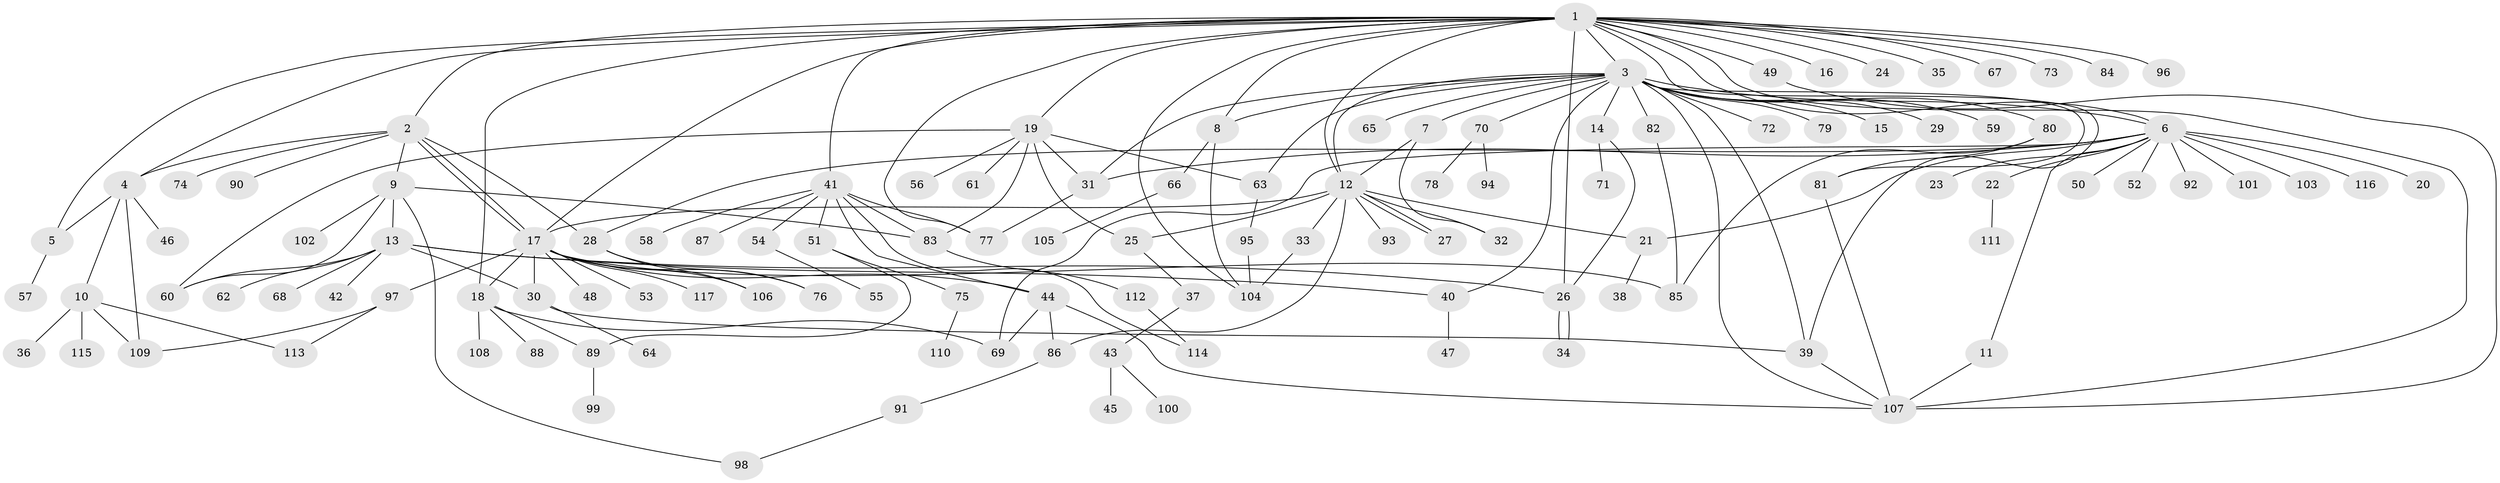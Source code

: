 // coarse degree distribution, {29: 0.010752688172043012, 9: 0.010752688172043012, 18: 0.010752688172043012, 5: 0.06451612903225806, 3: 0.15053763440860216, 16: 0.010752688172043012, 6: 0.021505376344086023, 7: 0.03225806451612903, 1: 0.4838709677419355, 12: 0.010752688172043012, 2: 0.16129032258064516, 8: 0.010752688172043012, 4: 0.021505376344086023}
// Generated by graph-tools (version 1.1) at 2025/41/03/06/25 10:41:46]
// undirected, 117 vertices, 171 edges
graph export_dot {
graph [start="1"]
  node [color=gray90,style=filled];
  1;
  2;
  3;
  4;
  5;
  6;
  7;
  8;
  9;
  10;
  11;
  12;
  13;
  14;
  15;
  16;
  17;
  18;
  19;
  20;
  21;
  22;
  23;
  24;
  25;
  26;
  27;
  28;
  29;
  30;
  31;
  32;
  33;
  34;
  35;
  36;
  37;
  38;
  39;
  40;
  41;
  42;
  43;
  44;
  45;
  46;
  47;
  48;
  49;
  50;
  51;
  52;
  53;
  54;
  55;
  56;
  57;
  58;
  59;
  60;
  61;
  62;
  63;
  64;
  65;
  66;
  67;
  68;
  69;
  70;
  71;
  72;
  73;
  74;
  75;
  76;
  77;
  78;
  79;
  80;
  81;
  82;
  83;
  84;
  85;
  86;
  87;
  88;
  89;
  90;
  91;
  92;
  93;
  94;
  95;
  96;
  97;
  98;
  99;
  100;
  101;
  102;
  103;
  104;
  105;
  106;
  107;
  108;
  109;
  110;
  111;
  112;
  113;
  114;
  115;
  116;
  117;
  1 -- 2;
  1 -- 3;
  1 -- 4;
  1 -- 5;
  1 -- 6;
  1 -- 8;
  1 -- 12;
  1 -- 16;
  1 -- 17;
  1 -- 18;
  1 -- 19;
  1 -- 24;
  1 -- 26;
  1 -- 35;
  1 -- 39;
  1 -- 41;
  1 -- 49;
  1 -- 67;
  1 -- 73;
  1 -- 77;
  1 -- 84;
  1 -- 96;
  1 -- 104;
  1 -- 107;
  2 -- 4;
  2 -- 9;
  2 -- 17;
  2 -- 17;
  2 -- 28;
  2 -- 74;
  2 -- 90;
  3 -- 6;
  3 -- 7;
  3 -- 8;
  3 -- 12;
  3 -- 14;
  3 -- 15;
  3 -- 29;
  3 -- 31;
  3 -- 39;
  3 -- 40;
  3 -- 59;
  3 -- 63;
  3 -- 65;
  3 -- 70;
  3 -- 72;
  3 -- 79;
  3 -- 80;
  3 -- 81;
  3 -- 82;
  3 -- 107;
  4 -- 5;
  4 -- 10;
  4 -- 46;
  4 -- 109;
  5 -- 57;
  6 -- 11;
  6 -- 20;
  6 -- 21;
  6 -- 22;
  6 -- 23;
  6 -- 28;
  6 -- 31;
  6 -- 50;
  6 -- 52;
  6 -- 69;
  6 -- 92;
  6 -- 101;
  6 -- 103;
  6 -- 116;
  7 -- 12;
  7 -- 32;
  8 -- 66;
  8 -- 104;
  9 -- 13;
  9 -- 60;
  9 -- 83;
  9 -- 98;
  9 -- 102;
  10 -- 36;
  10 -- 109;
  10 -- 113;
  10 -- 115;
  11 -- 107;
  12 -- 17;
  12 -- 21;
  12 -- 25;
  12 -- 27;
  12 -- 27;
  12 -- 32;
  12 -- 33;
  12 -- 86;
  12 -- 93;
  13 -- 26;
  13 -- 30;
  13 -- 40;
  13 -- 42;
  13 -- 60;
  13 -- 62;
  13 -- 68;
  14 -- 26;
  14 -- 71;
  17 -- 18;
  17 -- 30;
  17 -- 44;
  17 -- 48;
  17 -- 53;
  17 -- 76;
  17 -- 85;
  17 -- 97;
  17 -- 106;
  17 -- 117;
  18 -- 69;
  18 -- 88;
  18 -- 89;
  18 -- 108;
  19 -- 25;
  19 -- 31;
  19 -- 56;
  19 -- 60;
  19 -- 61;
  19 -- 63;
  19 -- 83;
  21 -- 38;
  22 -- 111;
  25 -- 37;
  26 -- 34;
  26 -- 34;
  28 -- 76;
  28 -- 106;
  30 -- 39;
  30 -- 64;
  31 -- 77;
  33 -- 104;
  37 -- 43;
  39 -- 107;
  40 -- 47;
  41 -- 44;
  41 -- 51;
  41 -- 54;
  41 -- 58;
  41 -- 77;
  41 -- 83;
  41 -- 87;
  41 -- 114;
  43 -- 45;
  43 -- 100;
  44 -- 69;
  44 -- 86;
  44 -- 107;
  49 -- 107;
  51 -- 75;
  51 -- 89;
  54 -- 55;
  63 -- 95;
  66 -- 105;
  70 -- 78;
  70 -- 94;
  75 -- 110;
  80 -- 81;
  80 -- 85;
  81 -- 107;
  82 -- 85;
  83 -- 112;
  86 -- 91;
  89 -- 99;
  91 -- 98;
  95 -- 104;
  97 -- 109;
  97 -- 113;
  112 -- 114;
}
